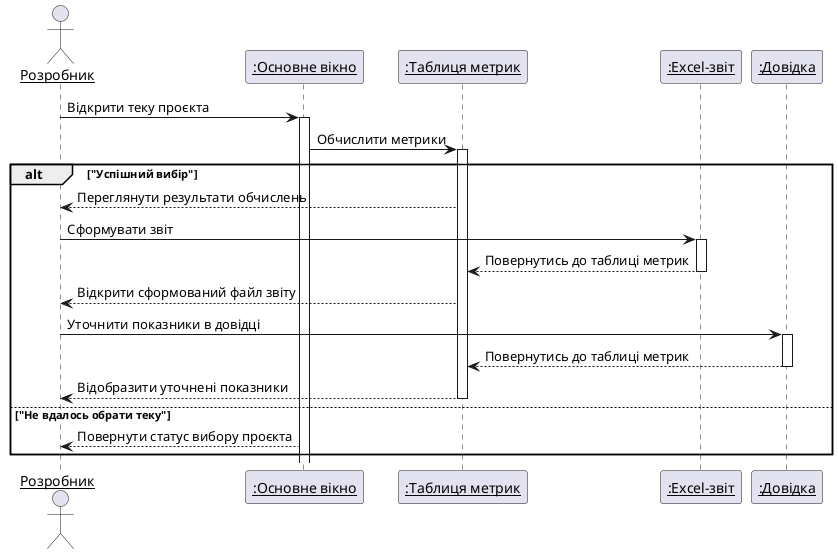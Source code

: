 @startuml SequenceDiagram
    skinparam sequenceParticipant underline

    actor "Розробник" as dev

    dev -> ":Основне вікно" as main: Відкрити теку проєкта
    activate main
    main -> ":Таблиця метрик" as table: Обчислити метрики
    alt "Успішний вибір"


        activate table

            table --> dev: Переглянути результати обчислень

            dev -> ":Excel-звіт" as excel: Сформувати звіт
            activate excel
            excel --> table: Повернутись до таблиці метрик
            deactivate excel
            table --> dev: Відкрити сформований файл звіту

            dev -> ":Довідка" as help: Уточнити показники в довідці
            activate help
            help --> table: Повернутись до таблиці метрик
            deactivate help

            table --> dev: Відобразити уточнені показники

            deactivate table


    else "Не вдалось обрати теку"
        main --> dev: Повернути статус вибору проєкта
    end
@enduml